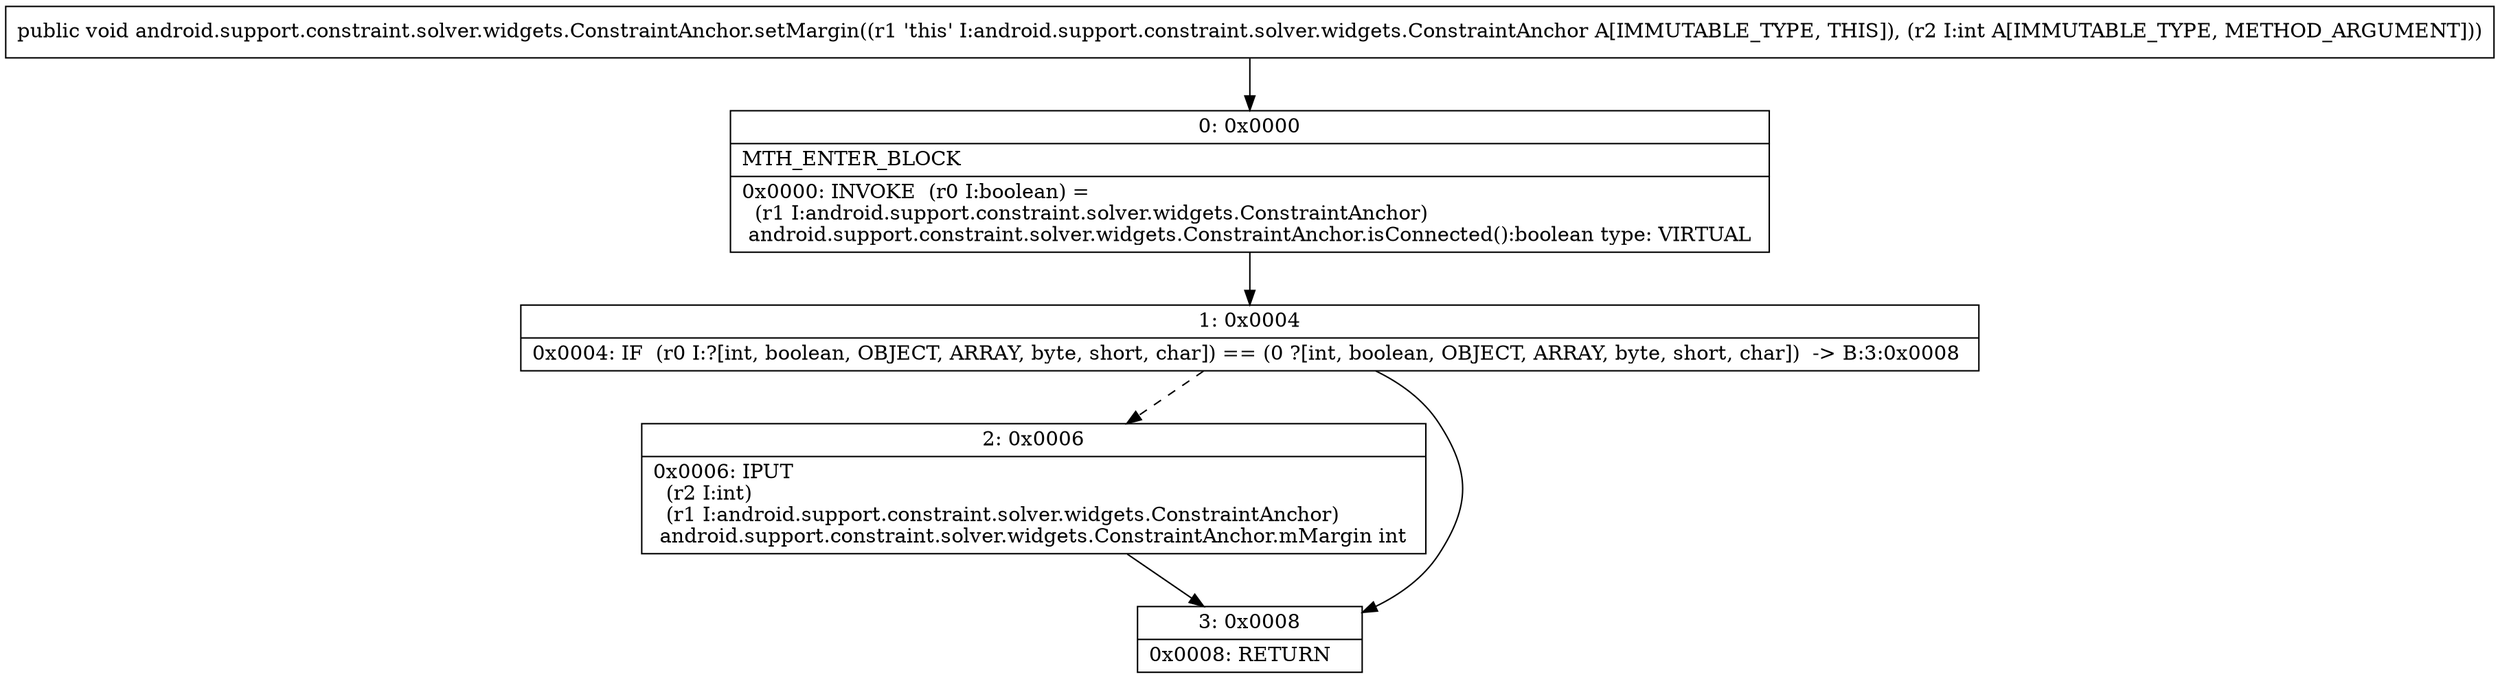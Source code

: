 digraph "CFG forandroid.support.constraint.solver.widgets.ConstraintAnchor.setMargin(I)V" {
Node_0 [shape=record,label="{0\:\ 0x0000|MTH_ENTER_BLOCK\l|0x0000: INVOKE  (r0 I:boolean) = \l  (r1 I:android.support.constraint.solver.widgets.ConstraintAnchor)\l android.support.constraint.solver.widgets.ConstraintAnchor.isConnected():boolean type: VIRTUAL \l}"];
Node_1 [shape=record,label="{1\:\ 0x0004|0x0004: IF  (r0 I:?[int, boolean, OBJECT, ARRAY, byte, short, char]) == (0 ?[int, boolean, OBJECT, ARRAY, byte, short, char])  \-\> B:3:0x0008 \l}"];
Node_2 [shape=record,label="{2\:\ 0x0006|0x0006: IPUT  \l  (r2 I:int)\l  (r1 I:android.support.constraint.solver.widgets.ConstraintAnchor)\l android.support.constraint.solver.widgets.ConstraintAnchor.mMargin int \l}"];
Node_3 [shape=record,label="{3\:\ 0x0008|0x0008: RETURN   \l}"];
MethodNode[shape=record,label="{public void android.support.constraint.solver.widgets.ConstraintAnchor.setMargin((r1 'this' I:android.support.constraint.solver.widgets.ConstraintAnchor A[IMMUTABLE_TYPE, THIS]), (r2 I:int A[IMMUTABLE_TYPE, METHOD_ARGUMENT])) }"];
MethodNode -> Node_0;
Node_0 -> Node_1;
Node_1 -> Node_2[style=dashed];
Node_1 -> Node_3;
Node_2 -> Node_3;
}


